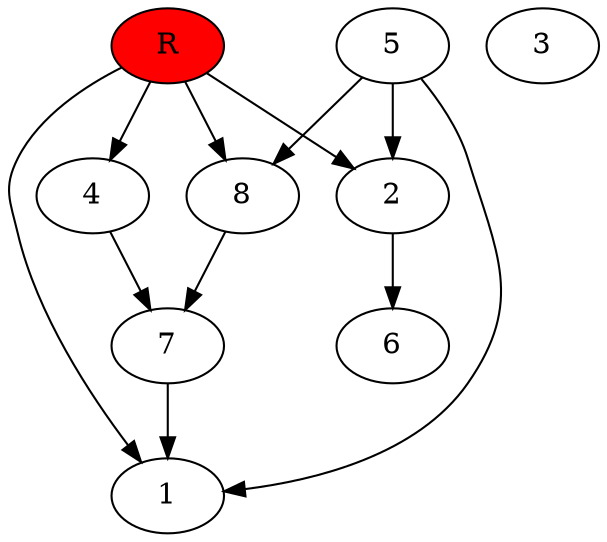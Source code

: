 digraph prb14276 {
	1
	2
	3
	4
	5
	6
	7
	8
	R [fillcolor="#ff0000" style=filled]
	2 -> 6
	4 -> 7
	5 -> 1
	5 -> 2
	5 -> 8
	7 -> 1
	8 -> 7
	R -> 1
	R -> 2
	R -> 4
	R -> 8
}
